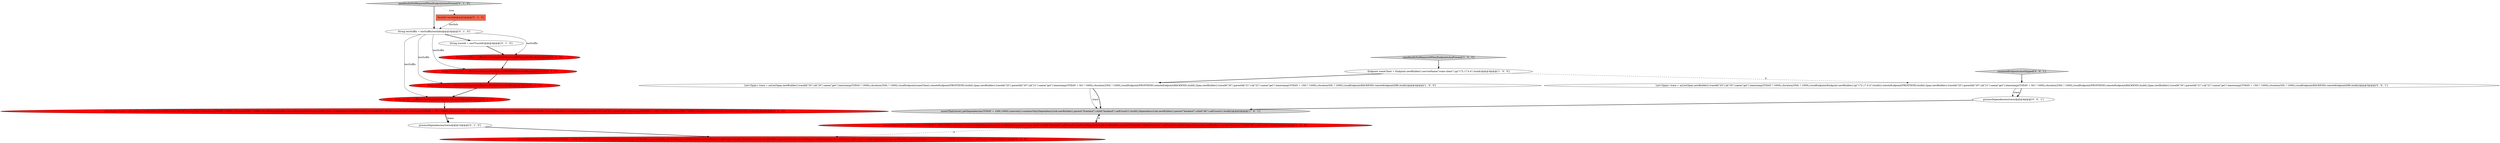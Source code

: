 digraph {
1 [style = filled, label = "List<Span> trace = asList(Span.newBuilder().traceId(\"20\").id(\"20\").name(\"get\").timestamp(TODAY * 1000L).duration(350L * 1000L).localEndpoint(someClient).remoteEndpoint(FRONTEND).build(),Span.newBuilder().traceId(\"20\").parentId(\"20\").id(\"21\").name(\"get\").timestamp((TODAY + 50) * 1000L).duration(250L * 1000L).localEndpoint(FRONTEND).remoteEndpoint(BACKEND).build(),Span.newBuilder().traceId(\"20\").parentId(\"21\").id(\"22\").name(\"get\").timestamp((TODAY + 150) * 1000L).duration(50L * 1000L).localEndpoint(BACKEND).remoteEndpoint(DB).build())@@@4@@@['1', '0', '0']", fillcolor = white, shape = ellipse image = "AAA0AAABBB1BBB"];
14 [style = filled, label = "Endpoint kafka = suffixServiceName(TestObjects.KAFKA,testSuffix)@@@5@@@['0', '1', '0']", fillcolor = red, shape = ellipse image = "AAA1AAABBB2BBB"];
9 [style = filled, label = "String testSuffix = testSuffix(testInfo)@@@3@@@['0', '1', '0']", fillcolor = white, shape = ellipse image = "AAA0AAABBB2BBB"];
17 [style = filled, label = "unnamedEndpointsAreSkipped['0', '0', '1']", fillcolor = lightgray, shape = diamond image = "AAA0AAABBB3BBB"];
11 [style = filled, label = "Endpoint db = suffixServiceName(TestObjects.DB,testSuffix)@@@8@@@['0', '1', '0']", fillcolor = red, shape = ellipse image = "AAA1AAABBB2BBB"];
15 [style = filled, label = "spanKindIsNotRequiredWhenEndpointsArePresent['0', '1', '0']", fillcolor = lightgray, shape = diamond image = "AAA0AAABBB2BBB"];
6 [style = filled, label = "String traceId = newTraceId()@@@4@@@['0', '1', '0']", fillcolor = white, shape = ellipse image = "AAA0AAABBB2BBB"];
5 [style = filled, label = "TestInfo testInfo@@@2@@@['0', '1', '0']", fillcolor = tomato, shape = box image = "AAA1AAABBB2BBB"];
7 [style = filled, label = "Endpoint backend = suffixServiceName(TestObjects.BACKEND,testSuffix)@@@7@@@['0', '1', '0']", fillcolor = red, shape = ellipse image = "AAA1AAABBB2BBB"];
2 [style = filled, label = "spanKindIsNotRequiredWhenEndpointsArePresent['1', '0', '0']", fillcolor = lightgray, shape = diamond image = "AAA0AAABBB1BBB"];
10 [style = filled, label = "assertThat(store().getDependencies(TODAY + 1000,1000L).execute()).containsOnly(DependencyLink.newBuilder().parent(kafka.serviceName()).child(frontend.serviceName()).callCount(1).build(),DependencyLink.newBuilder().parent(frontend.serviceName()).child(backend.serviceName()).callCount(1).build(),DependencyLink.newBuilder().parent(backend.serviceName()).child(db.serviceName()).callCount(1).build())@@@11@@@['0', '1', '0']", fillcolor = red, shape = ellipse image = "AAA1AAABBB2BBB"];
4 [style = filled, label = "assertThat(store().getDependencies(TODAY + 1000,1000L).execute()).containsOnly(DependencyLink.newBuilder().parent(\"some-client\").child(\"frontend\").callCount(1).build(),DependencyLink.newBuilder().parent(\"frontend\").child(\"backend\").callCount(1).build(),DependencyLink.newBuilder().parent(\"backend\").child(\"db\").callCount(1).build())@@@6@@@['1', '0', '0']", fillcolor = red, shape = ellipse image = "AAA1AAABBB1BBB"];
13 [style = filled, label = "Endpoint frontend = suffixServiceName(TestObjects.FRONTEND,testSuffix)@@@6@@@['0', '1', '0']", fillcolor = red, shape = ellipse image = "AAA1AAABBB2BBB"];
16 [style = filled, label = "processDependencies(trace)@@@4@@@['0', '0', '1']", fillcolor = white, shape = ellipse image = "AAA0AAABBB3BBB"];
0 [style = filled, label = "Endpoint someClient = Endpoint.newBuilder().serviceName(\"some-client\").ip(\"172.17.0.4\").build()@@@3@@@['1', '0', '0']", fillcolor = white, shape = ellipse image = "AAA0AAABBB1BBB"];
12 [style = filled, label = "List<Span> trace = asList(Span.newBuilder().traceId(traceId).id(\"20\").name(\"get\").timestamp(TODAY * 1000L).duration(350L * 1000L).localEndpoint(kafka).remoteEndpoint(frontend).build(),Span.newBuilder().traceId(traceId).parentId(\"20\").id(\"21\").name(\"get\").timestamp((TODAY + 50) * 1000L).duration(250L * 1000L).localEndpoint(frontend).remoteEndpoint(backend).build(),Span.newBuilder().traceId(traceId).parentId(\"21\").id(\"22\").name(\"get\").timestamp((TODAY + 150) * 1000L).duration(50L * 1000L).localEndpoint(backend).remoteEndpoint(db).build())@@@9@@@['0', '1', '0']", fillcolor = red, shape = ellipse image = "AAA1AAABBB2BBB"];
18 [style = filled, label = "List<Span> trace = asList(Span.newBuilder().traceId(\"20\").id(\"20\").name(\"get\").timestamp(TODAY * 1000L).duration(350L * 1000L).localEndpoint(Endpoint.newBuilder().ip(\"172.17.0.4\").build()).remoteEndpoint(FRONTEND).build(),Span.newBuilder().traceId(\"20\").parentId(\"20\").id(\"21\").name(\"get\").timestamp((TODAY + 50) * 1000L).duration(250L * 1000L).localEndpoint(FRONTEND).remoteEndpoint(BACKEND).build(),Span.newBuilder().traceId(\"20\").parentId(\"21\").id(\"22\").name(\"get\").timestamp((TODAY + 150) * 1000L).duration(50L * 1000L).localEndpoint(BACKEND).remoteEndpoint(DB).build())@@@3@@@['0', '0', '1']", fillcolor = white, shape = ellipse image = "AAA0AAABBB3BBB"];
3 [style = filled, label = "assertThat(store().getDependencies(TODAY + 1000,1000L).execute()).containsOnly(DependencyLink.newBuilder().parent(\"frontend\").child(\"backend\").callCount(1).build(),DependencyLink.newBuilder().parent(\"backend\").child(\"db\").callCount(1).build())@@@5@@@['1', '0', '1']", fillcolor = lightgray, shape = ellipse image = "AAA0AAABBB1BBB"];
8 [style = filled, label = "processDependencies(trace)@@@10@@@['0', '1', '0']", fillcolor = white, shape = ellipse image = "AAA0AAABBB2BBB"];
15->5 [style = dotted, label="true"];
16->3 [style = bold, label=""];
8->10 [style = bold, label=""];
7->11 [style = bold, label=""];
18->16 [style = solid, label="trace"];
9->7 [style = solid, label="testSuffix"];
1->3 [style = solid, label="trace"];
1->3 [style = bold, label=""];
11->12 [style = bold, label=""];
3->4 [style = bold, label=""];
5->9 [style = solid, label="testInfo"];
9->6 [style = bold, label=""];
6->14 [style = bold, label=""];
9->14 [style = solid, label="testSuffix"];
2->0 [style = bold, label=""];
9->13 [style = solid, label="testSuffix"];
15->9 [style = bold, label=""];
13->7 [style = bold, label=""];
0->1 [style = bold, label=""];
12->8 [style = bold, label=""];
4->3 [style = dashed, label="0"];
0->18 [style = dashed, label="0"];
14->13 [style = bold, label=""];
4->10 [style = dashed, label="0"];
17->18 [style = bold, label=""];
12->8 [style = solid, label="trace"];
9->11 [style = solid, label="testSuffix"];
18->16 [style = bold, label=""];
}
